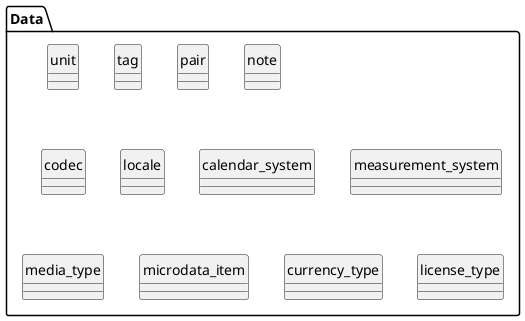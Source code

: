 @startuml uml
skinparam monochrome true
skinparam linetype ortho
hide circle

package Data {
  entity unit
  entity tag
  entity pair
  entity note
  entity codec
  entity locale
  entity calendar_system
  entity measurement_system
  entity media_type
  entity microdata_item
  entity currency_type
  entity license_type
}

@enduml
